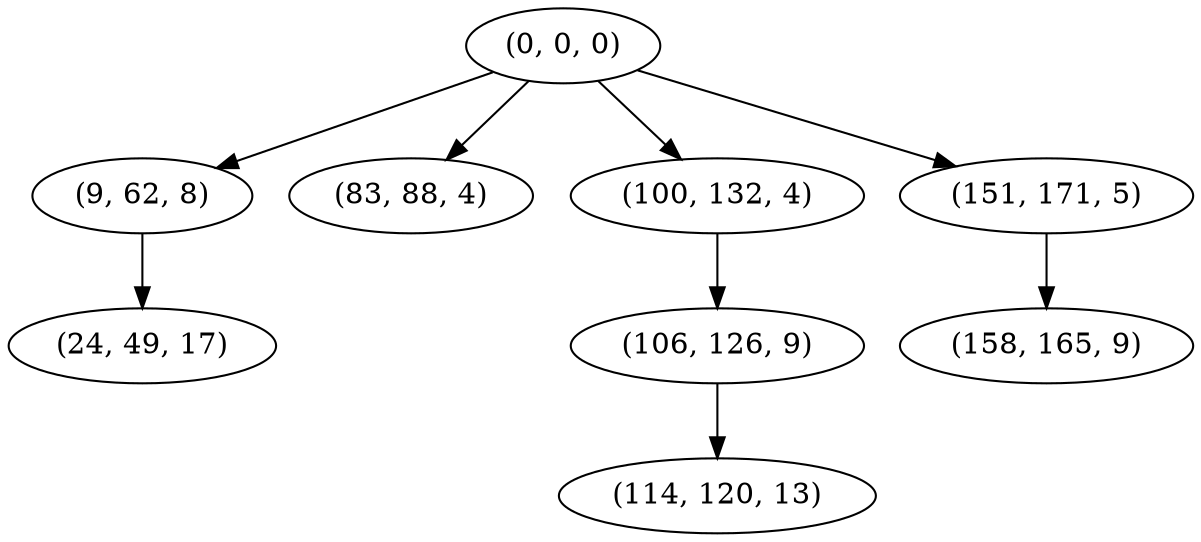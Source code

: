 digraph tree {
    "(0, 0, 0)";
    "(9, 62, 8)";
    "(24, 49, 17)";
    "(83, 88, 4)";
    "(100, 132, 4)";
    "(106, 126, 9)";
    "(114, 120, 13)";
    "(151, 171, 5)";
    "(158, 165, 9)";
    "(0, 0, 0)" -> "(9, 62, 8)";
    "(0, 0, 0)" -> "(83, 88, 4)";
    "(0, 0, 0)" -> "(100, 132, 4)";
    "(0, 0, 0)" -> "(151, 171, 5)";
    "(9, 62, 8)" -> "(24, 49, 17)";
    "(100, 132, 4)" -> "(106, 126, 9)";
    "(106, 126, 9)" -> "(114, 120, 13)";
    "(151, 171, 5)" -> "(158, 165, 9)";
}
